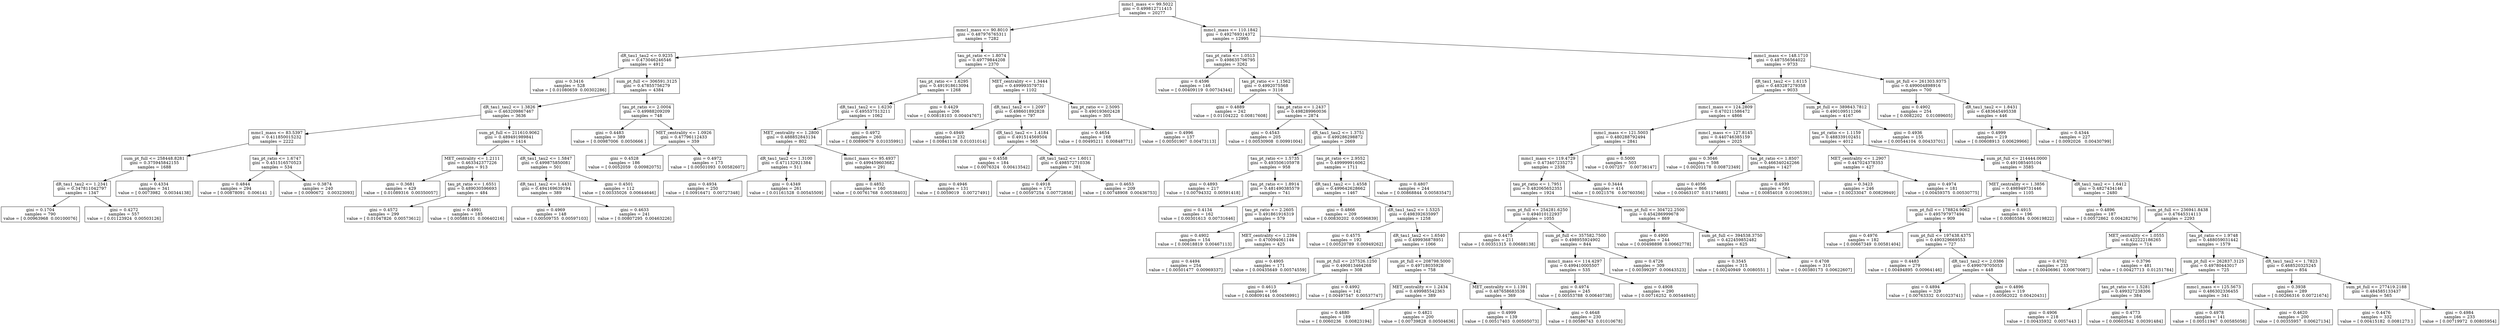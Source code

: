 digraph Tree {
0 [label="mmc1_mass <= 99.5022\ngini = 0.499812711415\nsamples = 20277", shape="box"] ;
1 [label="mmc1_mass <= 90.8010\ngini = 0.487976765311\nsamples = 7282", shape="box"] ;
0 -> 1 ;
2 [label="dR_tau1_tau2 <= 0.9235\ngini = 0.473046246546\nsamples = 4912", shape="box"] ;
1 -> 2 ;
3 [label="gini = 0.3416\nsamples = 528\nvalue = [ 0.01080659  0.00302286]", shape="box"] ;
2 -> 3 ;
4 [label="sum_pt_full <= 306591.3125\ngini = 0.47855756279\nsamples = 4384", shape="box"] ;
2 -> 4 ;
5 [label="dR_tau1_tau2 <= 1.3826\ngini = 0.463209867467\nsamples = 3636", shape="box"] ;
4 -> 5 ;
6 [label="mmc1_mass <= 83.5397\ngini = 0.411850015232\nsamples = 2222", shape="box"] ;
5 -> 6 ;
7 [label="sum_pt_full <= 258448.8281\ngini = 0.375945842155\nsamples = 1688", shape="box"] ;
6 -> 7 ;
8 [label="dR_tau1_tau2 <= 1.2341\ngini = 0.347811042797\nsamples = 1347", shape="box"] ;
7 -> 8 ;
9 [label="gini = 0.1704\nsamples = 790\nvalue = [ 0.00963968  0.00100076]", shape="box"] ;
8 -> 9 ;
10 [label="gini = 0.4272\nsamples = 557\nvalue = [ 0.01123924  0.00503126]", shape="box"] ;
8 -> 10 ;
11 [label="gini = 0.4334\nsamples = 341\nvalue = [ 0.0073982   0.00344138]", shape="box"] ;
7 -> 11 ;
12 [label="tau_pt_ratio <= 1.6747\ngini = 0.451516570523\nsamples = 534", shape="box"] ;
6 -> 12 ;
13 [label="gini = 0.4844\nsamples = 294\nvalue = [ 0.00878091  0.006141  ]", shape="box"] ;
12 -> 13 ;
14 [label="gini = 0.3874\nsamples = 240\nvalue = [ 0.0090672   0.00323093]", shape="box"] ;
12 -> 14 ;
15 [label="sum_pt_full <= 211610.9062\ngini = 0.489491989841\nsamples = 1414", shape="box"] ;
5 -> 15 ;
16 [label="MET_centrality <= 1.2111\ngini = 0.463342377226\nsamples = 913", shape="box"] ;
15 -> 16 ;
17 [label="gini = 0.3681\nsamples = 429\nvalue = [ 0.01089316  0.00350057]", shape="box"] ;
16 -> 17 ;
18 [label="tau_pt_ratio <= 1.6551\ngini = 0.489030596693\nsamples = 484", shape="box"] ;
16 -> 18 ;
19 [label="gini = 0.4572\nsamples = 299\nvalue = [ 0.01047826  0.00573612]", shape="box"] ;
18 -> 19 ;
20 [label="gini = 0.4991\nsamples = 185\nvalue = [ 0.00588101  0.00640216]", shape="box"] ;
18 -> 20 ;
21 [label="dR_tau1_tau2 <= 1.5847\ngini = 0.499875850081\nsamples = 501", shape="box"] ;
15 -> 21 ;
22 [label="dR_tau1_tau2 <= 1.4431\ngini = 0.494169639194\nsamples = 389", shape="box"] ;
21 -> 22 ;
23 [label="gini = 0.4969\nsamples = 148\nvalue = [ 0.00509755  0.00597103]", shape="box"] ;
22 -> 23 ;
24 [label="gini = 0.4633\nsamples = 241\nvalue = [ 0.00807295  0.00463226]", shape="box"] ;
22 -> 24 ;
25 [label="gini = 0.4501\nsamples = 112\nvalue = [ 0.00335026  0.00644646]", shape="box"] ;
21 -> 25 ;
26 [label="tau_pt_ratio <= 2.0004\ngini = 0.49988209209\nsamples = 748", shape="box"] ;
4 -> 26 ;
27 [label="gini = 0.4483\nsamples = 389\nvalue = [ 0.00987006  0.0050666 ]", shape="box"] ;
26 -> 27 ;
28 [label="MET_centrality <= 1.0926\ngini = 0.47796112433\nsamples = 359", shape="box"] ;
26 -> 28 ;
29 [label="gini = 0.4528\nsamples = 186\nvalue = [ 0.0052059   0.00982075]", shape="box"] ;
28 -> 29 ;
30 [label="gini = 0.4972\nsamples = 173\nvalue = [ 0.00501093  0.00582607]", shape="box"] ;
28 -> 30 ;
31 [label="tau_pt_ratio <= 1.8074\ngini = 0.49779844208\nsamples = 2370", shape="box"] ;
1 -> 31 ;
32 [label="tau_pt_ratio <= 1.6295\ngini = 0.491918613094\nsamples = 1268", shape="box"] ;
31 -> 32 ;
33 [label="dR_tau1_tau2 <= 1.6230\ngini = 0.495537513211\nsamples = 1062", shape="box"] ;
32 -> 33 ;
34 [label="MET_centrality <= 1.2800\ngini = 0.488852843134\nsamples = 802", shape="box"] ;
33 -> 34 ;
35 [label="dR_tau1_tau2 <= 1.3100\ngini = 0.471132921384\nsamples = 511", shape="box"] ;
34 -> 35 ;
36 [label="gini = 0.4934\nsamples = 250\nvalue = [ 0.00916471  0.00727348]", shape="box"] ;
35 -> 36 ;
37 [label="gini = 0.4349\nsamples = 261\nvalue = [ 0.01161528  0.00545509]", shape="box"] ;
35 -> 37 ;
38 [label="mmc1_mass <= 95.4937\ngini = 0.499459603682\nsamples = 291", shape="box"] ;
34 -> 38 ;
39 [label="gini = 0.4852\nsamples = 160\nvalue = [ 0.00761768  0.00538403]", shape="box"] ;
38 -> 39 ;
40 [label="gini = 0.4946\nsamples = 131\nvalue = [ 0.0059019   0.00727491]", shape="box"] ;
38 -> 40 ;
41 [label="gini = 0.4972\nsamples = 260\nvalue = [ 0.00890679  0.01035991]", shape="box"] ;
33 -> 41 ;
42 [label="gini = 0.4429\nsamples = 206\nvalue = [ 0.00818103  0.00404767]", shape="box"] ;
32 -> 42 ;
43 [label="MET_centrality <= 1.3444\ngini = 0.499993579731\nsamples = 1102", shape="box"] ;
31 -> 43 ;
44 [label="dR_tau1_tau2 <= 1.2097\ngini = 0.498601892828\nsamples = 797", shape="box"] ;
43 -> 44 ;
45 [label="gini = 0.4949\nsamples = 232\nvalue = [ 0.00841138  0.01031014]", shape="box"] ;
44 -> 45 ;
46 [label="dR_tau1_tau2 <= 1.4184\ngini = 0.491514569504\nsamples = 565", shape="box"] ;
44 -> 46 ;
47 [label="gini = 0.4558\nsamples = 184\nvalue = [ 0.0076324   0.00413542]", shape="box"] ;
46 -> 47 ;
48 [label="dR_tau1_tau2 <= 1.6011\ngini = 0.498572710336\nsamples = 381", shape="box"] ;
46 -> 48 ;
49 [label="gini = 0.4918\nsamples = 172\nvalue = [ 0.00597254  0.00772858]", shape="box"] ;
48 -> 49 ;
50 [label="gini = 0.4653\nsamples = 209\nvalue = [ 0.00748908  0.00436753]", shape="box"] ;
48 -> 50 ;
51 [label="tau_pt_ratio <= 2.5095\ngini = 0.490193602428\nsamples = 305", shape="box"] ;
43 -> 51 ;
52 [label="gini = 0.4654\nsamples = 168\nvalue = [ 0.00495211  0.00848771]", shape="box"] ;
51 -> 52 ;
53 [label="gini = 0.4996\nsamples = 137\nvalue = [ 0.00501907  0.00473113]", shape="box"] ;
51 -> 53 ;
54 [label="mmc1_mass <= 110.1842\ngini = 0.492769314372\nsamples = 12995", shape="box"] ;
0 -> 54 ;
55 [label="tau_pt_ratio <= 1.0513\ngini = 0.498635796795\nsamples = 3262", shape="box"] ;
54 -> 55 ;
56 [label="gini = 0.4596\nsamples = 146\nvalue = [ 0.00409119  0.00734344]", shape="box"] ;
55 -> 56 ;
57 [label="tau_pt_ratio <= 1.1562\ngini = 0.4992075568\nsamples = 3116", shape="box"] ;
55 -> 57 ;
58 [label="gini = 0.4889\nsamples = 242\nvalue = [ 0.01104222  0.00817608]", shape="box"] ;
57 -> 58 ;
59 [label="tau_pt_ratio <= 1.2437\ngini = 0.498289960036\nsamples = 2874", shape="box"] ;
57 -> 59 ;
60 [label="gini = 0.4543\nsamples = 205\nvalue = [ 0.00530908  0.00991004]", shape="box"] ;
59 -> 60 ;
61 [label="dR_tau1_tau2 <= 1.3751\ngini = 0.499286298872\nsamples = 2669", shape="box"] ;
59 -> 61 ;
62 [label="tau_pt_ratio <= 1.5735\ngini = 0.493506105978\nsamples = 958", shape="box"] ;
61 -> 62 ;
63 [label="gini = 0.4893\nsamples = 217\nvalue = [ 0.00794332  0.00591418]", shape="box"] ;
62 -> 63 ;
64 [label="tau_pt_ratio <= 1.8914\ngini = 0.481490385579\nsamples = 741", shape="box"] ;
62 -> 64 ;
65 [label="gini = 0.4134\nsamples = 162\nvalue = [ 0.00301613  0.00731646]", shape="box"] ;
64 -> 65 ;
66 [label="tau_pt_ratio <= 2.2605\ngini = 0.491861916319\nsamples = 579", shape="box"] ;
64 -> 66 ;
67 [label="gini = 0.4902\nsamples = 154\nvalue = [ 0.00618819  0.00467113]", shape="box"] ;
66 -> 67 ;
68 [label="MET_centrality <= 1.2394\ngini = 0.470094061144\nsamples = 425", shape="box"] ;
66 -> 68 ;
69 [label="gini = 0.4494\nsamples = 254\nvalue = [ 0.00501477  0.00969337]", shape="box"] ;
68 -> 69 ;
70 [label="gini = 0.4905\nsamples = 171\nvalue = [ 0.00435649  0.00574559]", shape="box"] ;
68 -> 70 ;
71 [label="tau_pt_ratio <= 2.9552\ngini = 0.499999916062\nsamples = 1711", shape="box"] ;
61 -> 71 ;
72 [label="dR_tau1_tau2 <= 1.4558\ngini = 0.499642628662\nsamples = 1467", shape="box"] ;
71 -> 72 ;
73 [label="gini = 0.4866\nsamples = 209\nvalue = [ 0.00830202  0.00596839]", shape="box"] ;
72 -> 73 ;
74 [label="dR_tau1_tau2 <= 1.5325\ngini = 0.498392635997\nsamples = 1258", shape="box"] ;
72 -> 74 ;
75 [label="gini = 0.4575\nsamples = 192\nvalue = [ 0.00520789  0.00949262]", shape="box"] ;
74 -> 75 ;
76 [label="dR_tau1_tau2 <= 1.6540\ngini = 0.499936878951\nsamples = 1066", shape="box"] ;
74 -> 76 ;
77 [label="sum_pt_full <= 237526.1250\ngini = 0.490813464268\nsamples = 308", shape="box"] ;
76 -> 77 ;
78 [label="gini = 0.4613\nsamples = 166\nvalue = [ 0.00809144  0.00456991]", shape="box"] ;
77 -> 78 ;
79 [label="gini = 0.4992\nsamples = 142\nvalue = [ 0.00497547  0.00537747]", shape="box"] ;
77 -> 79 ;
80 [label="sum_pt_full <= 208798.5000\ngini = 0.49718035928\nsamples = 758", shape="box"] ;
76 -> 80 ;
81 [label="MET_centrality <= 1.2434\ngini = 0.499985542363\nsamples = 389", shape="box"] ;
80 -> 81 ;
82 [label="gini = 0.4880\nsamples = 189\nvalue = [ 0.0060236   0.00823194]", shape="box"] ;
81 -> 82 ;
83 [label="gini = 0.4821\nsamples = 200\nvalue = [ 0.00739828  0.00504636]", shape="box"] ;
81 -> 83 ;
84 [label="MET_centrality <= 1.1391\ngini = 0.487658683538\nsamples = 369", shape="box"] ;
80 -> 84 ;
85 [label="gini = 0.4999\nsamples = 139\nvalue = [ 0.00517403  0.00505073]", shape="box"] ;
84 -> 85 ;
86 [label="gini = 0.4648\nsamples = 230\nvalue = [ 0.00586743  0.01010678]", shape="box"] ;
84 -> 86 ;
87 [label="gini = 0.4807\nsamples = 244\nvalue = [ 0.00868844  0.00583547]", shape="box"] ;
71 -> 87 ;
88 [label="mmc1_mass <= 148.1710\ngini = 0.487556564022\nsamples = 9733", shape="box"] ;
54 -> 88 ;
89 [label="dR_tau1_tau2 <= 1.6115\ngini = 0.483287279358\nsamples = 9033", shape="box"] ;
88 -> 89 ;
90 [label="mmc1_mass <= 124.2809\ngini = 0.470211586472\nsamples = 4866", shape="box"] ;
89 -> 90 ;
91 [label="mmc1_mass <= 121.5003\ngini = 0.480288792494\nsamples = 2841", shape="box"] ;
90 -> 91 ;
92 [label="mmc1_mass <= 119.4729\ngini = 0.473407235273\nsamples = 2338", shape="box"] ;
91 -> 92 ;
93 [label="tau_pt_ratio <= 1.7951\ngini = 0.482065652353\nsamples = 1924", shape="box"] ;
92 -> 93 ;
94 [label="sum_pt_full <= 254281.6250\ngini = 0.494010122937\nsamples = 1055", shape="box"] ;
93 -> 94 ;
95 [label="gini = 0.4475\nsamples = 211\nvalue = [ 0.00351315  0.00688138]", shape="box"] ;
94 -> 95 ;
96 [label="sum_pt_full <= 357582.7500\ngini = 0.498955924902\nsamples = 844", shape="box"] ;
94 -> 96 ;
97 [label="mmc1_mass <= 114.4297\ngini = 0.499410005507\nsamples = 535", shape="box"] ;
96 -> 97 ;
98 [label="gini = 0.4974\nsamples = 245\nvalue = [ 0.00553788  0.00640738]", shape="box"] ;
97 -> 98 ;
99 [label="gini = 0.4908\nsamples = 290\nvalue = [ 0.00716252  0.00544945]", shape="box"] ;
97 -> 99 ;
100 [label="gini = 0.4726\nsamples = 309\nvalue = [ 0.00399297  0.00643523]", shape="box"] ;
96 -> 100 ;
101 [label="sum_pt_full <= 304722.2500\ngini = 0.454286999678\nsamples = 869", shape="box"] ;
93 -> 101 ;
102 [label="gini = 0.4900\nsamples = 244\nvalue = [ 0.00498898  0.00662778]", shape="box"] ;
101 -> 102 ;
103 [label="sum_pt_full <= 394538.3750\ngini = 0.422459852482\nsamples = 625", shape="box"] ;
101 -> 103 ;
104 [label="gini = 0.3545\nsamples = 315\nvalue = [ 0.00240949  0.0080551 ]", shape="box"] ;
103 -> 104 ;
105 [label="gini = 0.4708\nsamples = 310\nvalue = [ 0.00380173  0.00622607]", shape="box"] ;
103 -> 105 ;
106 [label="gini = 0.3444\nsamples = 414\nvalue = [ 0.0021576   0.00760356]", shape="box"] ;
92 -> 106 ;
107 [label="gini = 0.5000\nsamples = 503\nvalue = [ 0.007257    0.00736147]", shape="box"] ;
91 -> 107 ;
108 [label="mmc1_mass <= 127.8145\ngini = 0.440746385159\nsamples = 2025", shape="box"] ;
90 -> 108 ;
109 [label="gini = 0.3046\nsamples = 598\nvalue = [ 0.00201178  0.00872349]", shape="box"] ;
108 -> 109 ;
110 [label="tau_pt_ratio <= 1.8507\ngini = 0.466340242266\nsamples = 1427", shape="box"] ;
108 -> 110 ;
111 [label="gini = 0.4056\nsamples = 866\nvalue = [ 0.00463107  0.01174685]", shape="box"] ;
110 -> 111 ;
112 [label="gini = 0.4939\nsamples = 561\nvalue = [ 0.00854018  0.01065391]", shape="box"] ;
110 -> 112 ;
113 [label="sum_pt_full <= 389843.7812\ngini = 0.490109511266\nsamples = 4167", shape="box"] ;
89 -> 113 ;
114 [label="tau_pt_ratio <= 1.1159\ngini = 0.488339102451\nsamples = 4012", shape="box"] ;
113 -> 114 ;
115 [label="MET_centrality <= 1.2907\ngini = 0.447024378353\nsamples = 427", shape="box"] ;
114 -> 115 ;
116 [label="gini = 0.3423\nsamples = 246\nvalue = [ 0.00233047  0.00829949]", shape="box"] ;
115 -> 116 ;
117 [label="gini = 0.4974\nsamples = 181\nvalue = [ 0.00459375  0.00530775]", shape="box"] ;
115 -> 117 ;
118 [label="sum_pt_full <= 214444.0000\ngini = 0.491085405104\nsamples = 3585", shape="box"] ;
114 -> 118 ;
119 [label="MET_centrality <= 1.3856\ngini = 0.498949731446\nsamples = 1105", shape="box"] ;
118 -> 119 ;
120 [label="sum_pt_full <= 178824.9062\ngini = 0.495797977494\nsamples = 909", shape="box"] ;
119 -> 120 ;
121 [label="gini = 0.4976\nsamples = 182\nvalue = [ 0.00667349  0.00581404]", shape="box"] ;
120 -> 121 ;
122 [label="sum_pt_full <= 197438.4375\ngini = 0.490329669553\nsamples = 727", shape="box"] ;
120 -> 122 ;
123 [label="gini = 0.4483\nsamples = 279\nvalue = [ 0.00494895  0.00964146]", shape="box"] ;
122 -> 123 ;
124 [label="dR_tau1_tau2 <= 2.0386\ngini = 0.499079705053\nsamples = 448", shape="box"] ;
122 -> 124 ;
125 [label="gini = 0.4894\nsamples = 329\nvalue = [ 0.00763332  0.01023741]", shape="box"] ;
124 -> 125 ;
126 [label="gini = 0.4896\nsamples = 119\nvalue = [ 0.00562022  0.00420431]", shape="box"] ;
124 -> 126 ;
127 [label="gini = 0.4915\nsamples = 196\nvalue = [ 0.00805584  0.00619822]", shape="box"] ;
119 -> 127 ;
128 [label="dR_tau1_tau2 <= 1.6412\ngini = 0.4827434146\nsamples = 2480", shape="box"] ;
118 -> 128 ;
129 [label="gini = 0.4896\nsamples = 187\nvalue = [ 0.00572862  0.00428279]", shape="box"] ;
128 -> 129 ;
130 [label="sum_pt_full <= 236941.8438\ngini = 0.47645314113\nsamples = 2293", shape="box"] ;
128 -> 130 ;
131 [label="MET_centrality <= 1.0555\ngini = 0.422222186265\nsamples = 714", shape="box"] ;
130 -> 131 ;
132 [label="gini = 0.4702\nsamples = 233\nvalue = [ 0.00406961  0.00670087]", shape="box"] ;
131 -> 132 ;
133 [label="gini = 0.3796\nsamples = 481\nvalue = [ 0.00427713  0.01251784]", shape="box"] ;
131 -> 133 ;
134 [label="tau_pt_ratio <= 1.9748\ngini = 0.488059031442\nsamples = 1579", shape="box"] ;
130 -> 134 ;
135 [label="sum_pt_full <= 262837.3125\ngini = 0.49780443017\nsamples = 725", shape="box"] ;
134 -> 135 ;
136 [label="tau_pt_ratio <= 1.5281\ngini = 0.499327238306\nsamples = 384", shape="box"] ;
135 -> 136 ;
137 [label="gini = 0.4906\nsamples = 218\nvalue = [ 0.00435932  0.0057443 ]", shape="box"] ;
136 -> 137 ;
138 [label="gini = 0.4773\nsamples = 166\nvalue = [ 0.00603542  0.00391484]", shape="box"] ;
136 -> 138 ;
139 [label="mmc1_mass <= 125.5673\ngini = 0.486302336455\nsamples = 341", shape="box"] ;
135 -> 139 ;
140 [label="gini = 0.4978\nsamples = 141\nvalue = [ 0.00511947  0.00585058]", shape="box"] ;
139 -> 140 ;
141 [label="gini = 0.4620\nsamples = 200\nvalue = [ 0.00355957  0.00627134]", shape="box"] ;
139 -> 141 ;
142 [label="dR_tau1_tau2 <= 1.7823\ngini = 0.468520325245\nsamples = 854", shape="box"] ;
134 -> 142 ;
143 [label="gini = 0.3938\nsamples = 289\nvalue = [ 0.00266316  0.00721674]", shape="box"] ;
142 -> 143 ;
144 [label="sum_pt_full <= 277419.2188\ngini = 0.484585133437\nsamples = 565", shape="box"] ;
142 -> 144 ;
145 [label="gini = 0.4476\nsamples = 332\nvalue = [ 0.00415182  0.0081273 ]", shape="box"] ;
144 -> 145 ;
146 [label="gini = 0.4984\nsamples = 233\nvalue = [ 0.00719972  0.00805954]", shape="box"] ;
144 -> 146 ;
147 [label="gini = 0.4936\nsamples = 155\nvalue = [ 0.00544104  0.00433701]", shape="box"] ;
113 -> 147 ;
148 [label="sum_pt_full <= 261303.9375\ngini = 0.499004898916\nsamples = 700", shape="box"] ;
88 -> 148 ;
149 [label="gini = 0.4902\nsamples = 254\nvalue = [ 0.0082202   0.01089605]", shape="box"] ;
148 -> 149 ;
150 [label="dR_tau1_tau2 <= 1.8431\ngini = 0.483645495338\nsamples = 446", shape="box"] ;
148 -> 150 ;
151 [label="gini = 0.4999\nsamples = 219\nvalue = [ 0.00608913  0.00629966]", shape="box"] ;
150 -> 151 ;
152 [label="gini = 0.4344\nsamples = 227\nvalue = [ 0.0092026   0.00430799]", shape="box"] ;
150 -> 152 ;
}